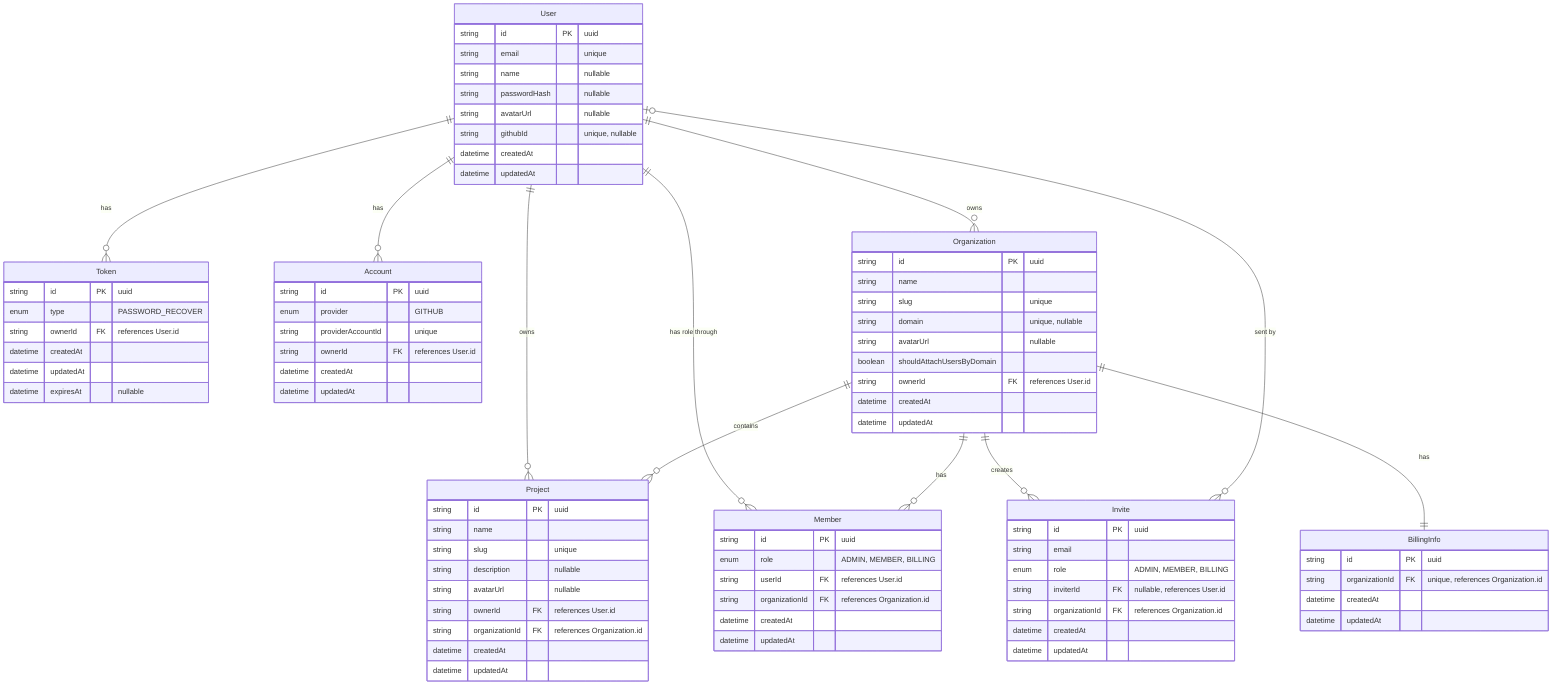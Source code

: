 erDiagram

User ||--o{ Token : "has"
User ||--o{ Account : "has"
User ||--o{ Project : "owns"
User ||--o{ Member : "has role through"
Organization ||--o{ Project : "contains"
Organization ||--o{ Member : "has"
Organization ||--o{ Invite : "creates"
Organization ||--|| BillingInfo : "has"
User ||--o{ Organization : "owns"
Invite }o--o| User : "sent by"

    User {
        string id PK "uuid"
        string email "unique"
        string name "nullable"
        string passwordHash "nullable"
        string avatarUrl "nullable"
        string githubId "unique, nullable"
        datetime createdAt
        datetime updatedAt
    }

    Organization {
        string id PK "uuid"
        string name
        string slug "unique"
        string domain "unique, nullable"
        string avatarUrl "nullable"
        boolean shouldAttachUsersByDomain
        string ownerId FK "references User.id"
        datetime createdAt
        datetime updatedAt
    }

    Member {
        string id PK "uuid"
        enum role "ADMIN, MEMBER, BILLING"
        string userId FK "references User.id"
        string organizationId FK "references Organization.id"
        datetime createdAt
        datetime updatedAt
    }

    Project {
        string id PK "uuid"
        string name
        string slug "unique"
        string description "nullable"
        string avatarUrl "nullable"
        string ownerId FK "references User.id"
        string organizationId FK "references Organization.id"
        datetime createdAt
        datetime updatedAt
    }

    Invite {
        string id PK "uuid"
        string email
        enum role "ADMIN, MEMBER, BILLING"
        string inviterId FK "nullable, references User.id"
        string organizationId FK "references Organization.id"
        datetime createdAt
        datetime updatedAt
    }

    Account {
        string id PK "uuid"
        enum provider "GITHUB"
        string providerAccountId "unique"
        string ownerId FK "references User.id"
        datetime createdAt
        datetime updatedAt
    }

    BillingInfo {
        string id PK "uuid"
        string organizationId FK "unique, references Organization.id"
        datetime createdAt
        datetime updatedAt
    }

    Token {
        string id PK "uuid"
        enum type "PASSWORD_RECOVER"
        string ownerId FK "references User.id"
        datetime createdAt
        datetime updatedAt
        datetime expiresAt "nullable"
    }